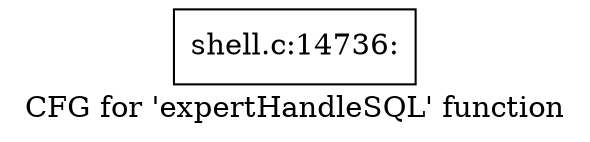 digraph "CFG for 'expertHandleSQL' function" {
	label="CFG for 'expertHandleSQL' function";

	Node0x560277374310 [shape=record,label="{shell.c:14736:}"];
}

